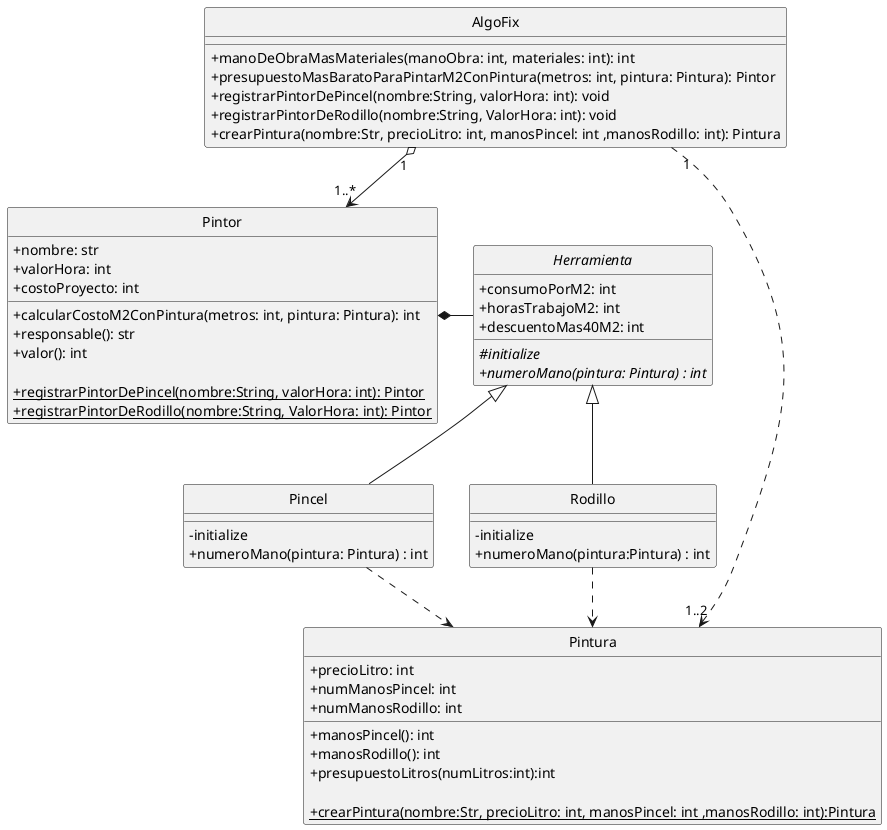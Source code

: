 @startuml DiagramaClase
    hide circle
    skinparam classAttributeIconSize 0

    class AlgoFix{

    + {method} manoDeObraMasMateriales(manoObra: int, materiales: int): int
    + {method} presupuestoMasBaratoParaPintarM2ConPintura(metros: int, pintura: Pintura): Pintor 
    + {method} registrarPintorDePincel(nombre:String, valorHora: int): void
    + {method} registrarPintorDeRodillo(nombre:String, ValorHora: int): void
    + {method} crearPintura(nombre:Str, precioLitro: int, manosPincel: int ,manosRodillo: int): Pintura
   

    }

    class Pintor{
        + {field} nombre: str
        + {field} valorHora: int
        + {field} costoProyecto: int

        + {method} calcularCostoM2ConPintura(metros: int, pintura: Pintura): int
        + {method} responsable(): str
        + {method} valor(): int

        + {static}{method} registrarPintorDePincel(nombre:String, valorHora: int): Pintor
        + {static}{method} registrarPintorDeRodillo(nombre:String, ValorHora: int): Pintor

    }

     abstract class Herramienta{
        + {field} consumoPorM2: int
        + {field} horasTrabajoM2: int
        + {field} descuentoMas40M2: int

        # {abstract}{method} initialize
        + {abstract}{method} numeroMano(pintura: Pintura) : int
    }

    class Pincel{
        - {method} initialize
        + {method} numeroMano(pintura: Pintura) : int
    }

    class Rodillo{
        - {method} initialize
        + {method} numeroMano(pintura:Pintura) : int
    }

    class Pintura{
    + {field} precioLitro: int
    + {field} numManosPincel: int
    + {field} numManosRodillo: int

    + {method} manosPincel(): int
    + {method} manosRodillo(): int
    + {method} presupuestoLitros(numLitros:int):int

    +{static}{method} crearPintura(nombre:Str, precioLitro: int, manosPincel: int ,manosRodillo: int):Pintura
    }


    'Asociaciones

    AlgoFix "1" o--> "1..*" Pintor
    AlgoFix "1"..>"1..2" Pintura
    


    Pintor *- Herramienta

    Herramienta <|-- Rodillo
    Herramienta <|-- Pincel

    Rodillo ..> Pintura
    Pincel ..> Pintura

@enduml